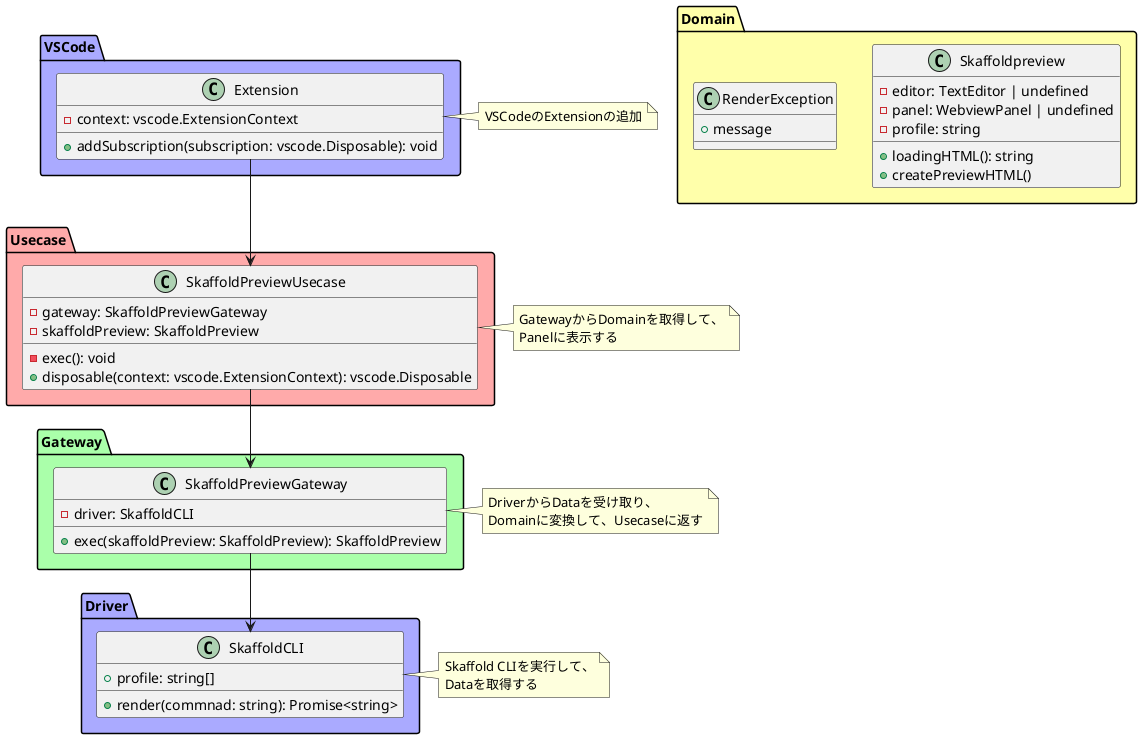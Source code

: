 @startuml

package VSCode #AAAAFF {
  class Extension {
    - context: vscode.ExtensionContext
    + addSubscription(subscription: vscode.Disposable): void
  }
}

package Domain #FFFFAA {
  class Skaffoldpreview {
    - editor: TextEditor | undefined
    - panel: WebviewPanel | undefined
    - profile: string
    + loadingHTML(): string
    + createPreviewHTML()
  }

  class RenderException {
    + message
  }
}

note right of Extension
  VSCodeのExtensionの追加
end note

package Usecase #FFAAAA {
  class SkaffoldPreviewUsecase {
    - gateway: SkaffoldPreviewGateway
    - skaffoldPreview: SkaffoldPreview
    - exec(): void
    + disposable(context: vscode.ExtensionContext): vscode.Disposable
  }
}

note right of SkaffoldPreviewUsecase
  GatewayからDomainを取得して、
  Panelに表示する
end note

SkaffoldPreviewUsecase <-up- Extension

package Gateway #AAFFAA {
  class SkaffoldPreviewGateway {
    - driver: SkaffoldCLI
    + exec(skaffoldPreview: SkaffoldPreview): SkaffoldPreview
  }

  SkaffoldPreviewGateway <-up- SkaffoldPreviewUsecase
}

note right of SkaffoldPreviewGateway
  DriverからDataを受け取り、
  Domainに変換して、Usecaseに返す
end note

package Driver #AAAAFF {
  class SkaffoldCLI {
    + profile: string[]
    + render(commnad: string): Promise<string>
  }
}

note right of SkaffoldCLI
  Skaffold CLIを実行して、
  Dataを取得する
end note

SkaffoldCLI <-up- SkaffoldPreviewGateway

@enduml